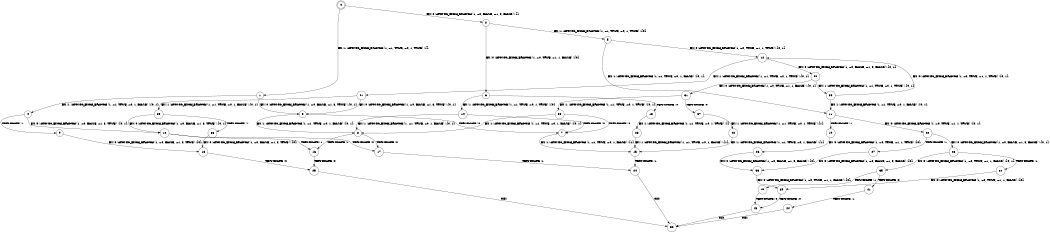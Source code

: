 digraph BCG {
size = "7, 10.5";
center = TRUE;
node [shape = circle];
0 [peripheries = 2];
0 -> 1 [label = "EX !1 !ATOMIC_EXCH_BRANCH (1, +1, TRUE, +0, 1, TRUE) !{}"];
0 -> 2 [label = "EX !0 !ATOMIC_EXCH_BRANCH (1, +0, FALSE, +1, 3, FALSE) !{}"];
1 -> 3 [label = "EX !0 !ATOMIC_EXCH_BRANCH (1, +0, FALSE, +1, 3, TRUE) !{0, 1}"];
1 -> 4 [label = "EX !1 !ATOMIC_EXCH_BRANCH (1, +1, TRUE, +0, 1, FALSE) !{0, 1}"];
2 -> 5 [label = "EX !1 !ATOMIC_EXCH_BRANCH (1, +1, TRUE, +0, 1, TRUE) !{0}"];
2 -> 6 [label = "EX !0 !ATOMIC_EXCH_BRANCH (1, +0, TRUE, +1, 1, FALSE) !{0}"];
3 -> 7 [label = "TERMINATE !0"];
3 -> 8 [label = "EX !1 !ATOMIC_EXCH_BRANCH (1, +1, TRUE, +0, 1, FALSE) !{0, 1}"];
4 -> 9 [label = "TERMINATE !1"];
4 -> 10 [label = "EX !0 !ATOMIC_EXCH_BRANCH (1, +0, FALSE, +1, 3, TRUE) !{0, 1}"];
5 -> 11 [label = "EX !1 !ATOMIC_EXCH_BRANCH (1, +1, TRUE, +0, 1, FALSE) !{0, 1}"];
5 -> 12 [label = "EX !0 !ATOMIC_EXCH_BRANCH (1, +0, TRUE, +1, 1, TRUE) !{0, 1}"];
6 -> 13 [label = "TERMINATE !0"];
6 -> 14 [label = "EX !1 !ATOMIC_EXCH_BRANCH (1, +1, TRUE, +0, 1, TRUE) !{0}"];
7 -> 15 [label = "EX !1 !ATOMIC_EXCH_BRANCH (1, +1, TRUE, +0, 1, FALSE) !{1}"];
8 -> 16 [label = "TERMINATE !1"];
8 -> 17 [label = "TERMINATE !0"];
9 -> 18 [label = "EX !0 !ATOMIC_EXCH_BRANCH (1, +0, FALSE, +1, 3, TRUE) !{0}"];
10 -> 16 [label = "TERMINATE !1"];
10 -> 17 [label = "TERMINATE !0"];
11 -> 19 [label = "TERMINATE !1"];
11 -> 20 [label = "EX !0 !ATOMIC_EXCH_BRANCH (1, +0, TRUE, +1, 1, TRUE) !{0, 1}"];
12 -> 21 [label = "EX !1 !ATOMIC_EXCH_BRANCH (1, +1, TRUE, +0, 1, TRUE) !{0, 1}"];
12 -> 22 [label = "EX !0 !ATOMIC_EXCH_BRANCH (1, +0, FALSE, +1, 3, FALSE) !{0, 1}"];
13 -> 23 [label = "EX !1 !ATOMIC_EXCH_BRANCH (1, +1, TRUE, +0, 1, TRUE) !{}"];
14 -> 7 [label = "TERMINATE !0"];
14 -> 8 [label = "EX !1 !ATOMIC_EXCH_BRANCH (1, +1, TRUE, +0, 1, FALSE) !{0, 1}"];
15 -> 24 [label = "TERMINATE !1"];
16 -> 25 [label = "TERMINATE !0"];
17 -> 24 [label = "TERMINATE !1"];
18 -> 25 [label = "TERMINATE !0"];
19 -> 26 [label = "EX !0 !ATOMIC_EXCH_BRANCH (1, +0, TRUE, +1, 1, TRUE) !{0}"];
20 -> 27 [label = "TERMINATE !1"];
20 -> 28 [label = "EX !0 !ATOMIC_EXCH_BRANCH (1, +0, FALSE, +1, 3, FALSE) !{0, 1}"];
21 -> 29 [label = "EX !1 !ATOMIC_EXCH_BRANCH (1, +1, TRUE, +0, 1, FALSE) !{0, 1}"];
21 -> 3 [label = "EX !0 !ATOMIC_EXCH_BRANCH (1, +0, FALSE, +1, 3, TRUE) !{0, 1}"];
22 -> 30 [label = "EX !1 !ATOMIC_EXCH_BRANCH (1, +1, TRUE, +0, 1, TRUE) !{0, 1}"];
22 -> 31 [label = "EX !0 !ATOMIC_EXCH_BRANCH (1, +0, TRUE, +1, 1, FALSE) !{0, 1}"];
23 -> 15 [label = "EX !1 !ATOMIC_EXCH_BRANCH (1, +1, TRUE, +0, 1, FALSE) !{1}"];
24 -> 32 [label = "exit"];
25 -> 32 [label = "exit"];
26 -> 33 [label = "EX !0 !ATOMIC_EXCH_BRANCH (1, +0, FALSE, +1, 3, FALSE) !{0}"];
27 -> 33 [label = "EX !0 !ATOMIC_EXCH_BRANCH (1, +0, FALSE, +1, 3, FALSE) !{0}"];
28 -> 34 [label = "TERMINATE !1"];
28 -> 35 [label = "EX !0 !ATOMIC_EXCH_BRANCH (1, +0, TRUE, +1, 1, FALSE) !{0, 1}"];
29 -> 36 [label = "TERMINATE !1"];
29 -> 10 [label = "EX !0 !ATOMIC_EXCH_BRANCH (1, +0, FALSE, +1, 3, TRUE) !{0, 1}"];
30 -> 11 [label = "EX !1 !ATOMIC_EXCH_BRANCH (1, +1, TRUE, +0, 1, FALSE) !{0, 1}"];
30 -> 12 [label = "EX !0 !ATOMIC_EXCH_BRANCH (1, +0, TRUE, +1, 1, TRUE) !{0, 1}"];
31 -> 37 [label = "TERMINATE !0"];
31 -> 38 [label = "EX !1 !ATOMIC_EXCH_BRANCH (1, +1, TRUE, +0, 1, TRUE) !{0, 1}"];
33 -> 39 [label = "EX !0 !ATOMIC_EXCH_BRANCH (1, +0, TRUE, +1, 1, FALSE) !{0}"];
34 -> 39 [label = "EX !0 !ATOMIC_EXCH_BRANCH (1, +0, TRUE, +1, 1, FALSE) !{0}"];
35 -> 40 [label = "TERMINATE !1"];
35 -> 41 [label = "TERMINATE !0"];
36 -> 18 [label = "EX !0 !ATOMIC_EXCH_BRANCH (1, +0, FALSE, +1, 3, TRUE) !{0}"];
37 -> 42 [label = "EX !1 !ATOMIC_EXCH_BRANCH (1, +1, TRUE, +0, 1, TRUE) !{1}"];
38 -> 7 [label = "TERMINATE !0"];
38 -> 8 [label = "EX !1 !ATOMIC_EXCH_BRANCH (1, +1, TRUE, +0, 1, FALSE) !{0, 1}"];
39 -> 43 [label = "TERMINATE !0"];
40 -> 43 [label = "TERMINATE !0"];
41 -> 44 [label = "TERMINATE !1"];
42 -> 15 [label = "EX !1 !ATOMIC_EXCH_BRANCH (1, +1, TRUE, +0, 1, FALSE) !{1}"];
43 -> 32 [label = "exit"];
44 -> 32 [label = "exit"];
}
